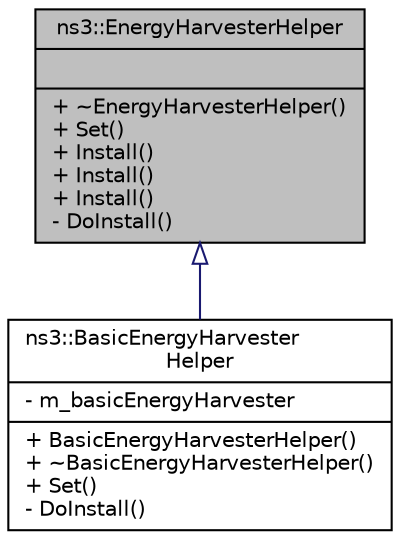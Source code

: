 digraph "ns3::EnergyHarvesterHelper"
{
  edge [fontname="Helvetica",fontsize="10",labelfontname="Helvetica",labelfontsize="10"];
  node [fontname="Helvetica",fontsize="10",shape=record];
  Node1 [label="{ns3::EnergyHarvesterHelper\n||+ ~EnergyHarvesterHelper()\l+ Set()\l+ Install()\l+ Install()\l+ Install()\l- DoInstall()\l}",height=0.2,width=0.4,color="black", fillcolor="grey75", style="filled", fontcolor="black"];
  Node1 -> Node2 [dir="back",color="midnightblue",fontsize="10",style="solid",arrowtail="onormal"];
  Node2 [label="{ns3::BasicEnergyHarvester\lHelper\n|- m_basicEnergyHarvester\l|+ BasicEnergyHarvesterHelper()\l+ ~BasicEnergyHarvesterHelper()\l+ Set()\l- DoInstall()\l}",height=0.2,width=0.4,color="black", fillcolor="white", style="filled",URL="$d2/d75/classns3_1_1BasicEnergyHarvesterHelper.html",tooltip="Creates a BasicEnergyHarvester object. "];
}
